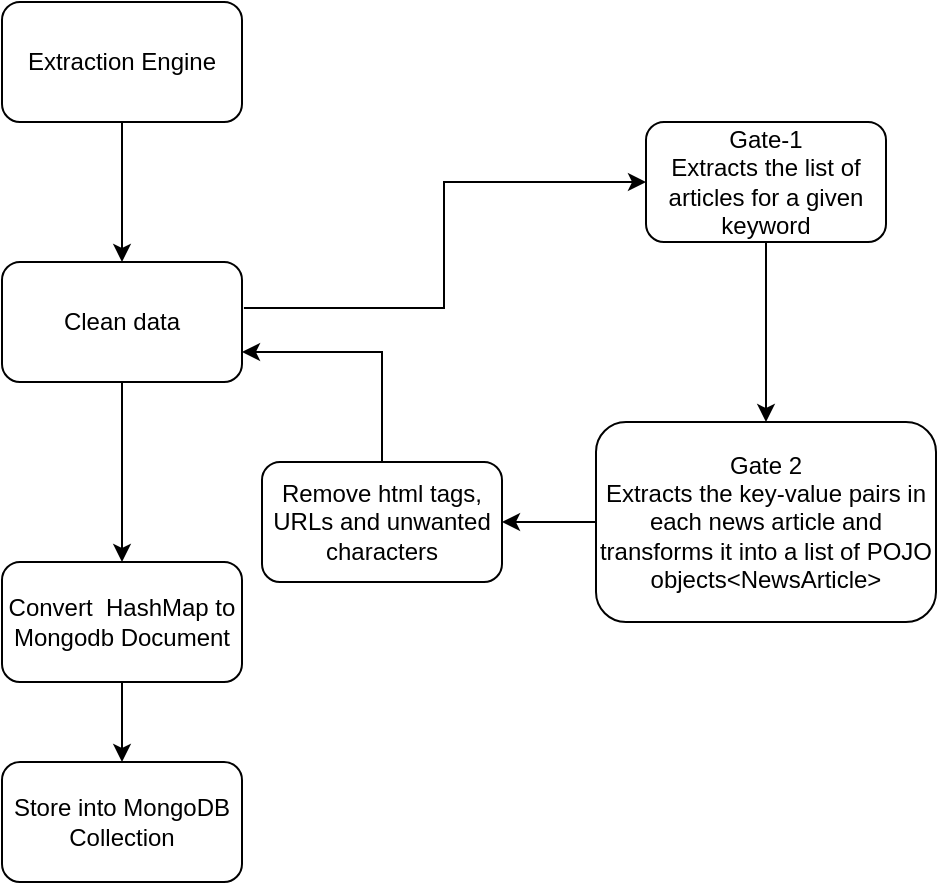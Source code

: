 <mxfile version="20.5.3" type="github">
  <diagram id="C5RBs43oDa-KdzZeNtuy" name="Page-1">
    <mxGraphModel dx="1157" dy="563" grid="1" gridSize="10" guides="1" tooltips="1" connect="1" arrows="1" fold="1" page="1" pageScale="1" pageWidth="827" pageHeight="1169" math="0" shadow="0">
      <root>
        <mxCell id="WIyWlLk6GJQsqaUBKTNV-0" />
        <mxCell id="WIyWlLk6GJQsqaUBKTNV-1" parent="WIyWlLk6GJQsqaUBKTNV-0" />
        <mxCell id="XmdDfnnAerPxbzYNmSJt-3" style="edgeStyle=orthogonalEdgeStyle;rounded=0;orthogonalLoop=1;jettySize=auto;html=1;entryX=0.5;entryY=0;entryDx=0;entryDy=0;" parent="WIyWlLk6GJQsqaUBKTNV-1" source="XmdDfnnAerPxbzYNmSJt-0" target="XmdDfnnAerPxbzYNmSJt-1" edge="1">
          <mxGeometry relative="1" as="geometry" />
        </mxCell>
        <mxCell id="XmdDfnnAerPxbzYNmSJt-0" value="Extraction Engine" style="rounded=1;whiteSpace=wrap;html=1;" parent="WIyWlLk6GJQsqaUBKTNV-1" vertex="1">
          <mxGeometry x="360" y="130" width="120" height="60" as="geometry" />
        </mxCell>
        <mxCell id="XmdDfnnAerPxbzYNmSJt-4" style="edgeStyle=orthogonalEdgeStyle;rounded=0;orthogonalLoop=1;jettySize=auto;html=1;entryX=0.5;entryY=0;entryDx=0;entryDy=0;" parent="WIyWlLk6GJQsqaUBKTNV-1" source="XmdDfnnAerPxbzYNmSJt-1" target="XmdDfnnAerPxbzYNmSJt-2" edge="1">
          <mxGeometry relative="1" as="geometry" />
        </mxCell>
        <mxCell id="XmdDfnnAerPxbzYNmSJt-7" style="edgeStyle=orthogonalEdgeStyle;rounded=0;orthogonalLoop=1;jettySize=auto;html=1;entryX=0;entryY=0.5;entryDx=0;entryDy=0;exitX=1.008;exitY=0.383;exitDx=0;exitDy=0;exitPerimeter=0;" parent="WIyWlLk6GJQsqaUBKTNV-1" source="XmdDfnnAerPxbzYNmSJt-1" target="XmdDfnnAerPxbzYNmSJt-5" edge="1">
          <mxGeometry relative="1" as="geometry">
            <mxPoint x="490" y="280" as="sourcePoint" />
          </mxGeometry>
        </mxCell>
        <mxCell id="XmdDfnnAerPxbzYNmSJt-1" value="Clean data" style="rounded=1;whiteSpace=wrap;html=1;" parent="WIyWlLk6GJQsqaUBKTNV-1" vertex="1">
          <mxGeometry x="360" y="260" width="120" height="60" as="geometry" />
        </mxCell>
        <mxCell id="xGl7Bzw4Ua5EMEcxjFzb-8" style="edgeStyle=orthogonalEdgeStyle;rounded=0;orthogonalLoop=1;jettySize=auto;html=1;startArrow=none;startFill=0;" edge="1" parent="WIyWlLk6GJQsqaUBKTNV-1" source="XmdDfnnAerPxbzYNmSJt-2" target="xGl7Bzw4Ua5EMEcxjFzb-7">
          <mxGeometry relative="1" as="geometry" />
        </mxCell>
        <mxCell id="XmdDfnnAerPxbzYNmSJt-2" value="Convert&amp;nbsp; HashMap to Mongodb Document" style="rounded=1;whiteSpace=wrap;html=1;" parent="WIyWlLk6GJQsqaUBKTNV-1" vertex="1">
          <mxGeometry x="360" y="410" width="120" height="60" as="geometry" />
        </mxCell>
        <mxCell id="XmdDfnnAerPxbzYNmSJt-10" style="edgeStyle=orthogonalEdgeStyle;rounded=0;orthogonalLoop=1;jettySize=auto;html=1;entryX=0.5;entryY=0;entryDx=0;entryDy=0;" parent="WIyWlLk6GJQsqaUBKTNV-1" source="XmdDfnnAerPxbzYNmSJt-5" target="XmdDfnnAerPxbzYNmSJt-6" edge="1">
          <mxGeometry relative="1" as="geometry" />
        </mxCell>
        <mxCell id="XmdDfnnAerPxbzYNmSJt-5" value="Gate-1&lt;br&gt;Extracts the list of articles for a given keyword" style="rounded=1;whiteSpace=wrap;html=1;" parent="WIyWlLk6GJQsqaUBKTNV-1" vertex="1">
          <mxGeometry x="682" y="190" width="120" height="60" as="geometry" />
        </mxCell>
        <mxCell id="xGl7Bzw4Ua5EMEcxjFzb-9" style="edgeStyle=orthogonalEdgeStyle;rounded=0;orthogonalLoop=1;jettySize=auto;html=1;entryX=1;entryY=0.5;entryDx=0;entryDy=0;startArrow=none;startFill=0;" edge="1" parent="WIyWlLk6GJQsqaUBKTNV-1" source="XmdDfnnAerPxbzYNmSJt-6" target="xGl7Bzw4Ua5EMEcxjFzb-0">
          <mxGeometry relative="1" as="geometry" />
        </mxCell>
        <mxCell id="XmdDfnnAerPxbzYNmSJt-6" value="Gate 2&lt;br&gt;Extracts the key-value pairs in each news article and transforms it into a list of POJO objects&amp;lt;NewsArticle&amp;gt;" style="rounded=1;whiteSpace=wrap;html=1;" parent="WIyWlLk6GJQsqaUBKTNV-1" vertex="1">
          <mxGeometry x="657" y="340" width="170" height="100" as="geometry" />
        </mxCell>
        <mxCell id="xGl7Bzw4Ua5EMEcxjFzb-11" style="edgeStyle=orthogonalEdgeStyle;rounded=0;orthogonalLoop=1;jettySize=auto;html=1;entryX=1;entryY=0.75;entryDx=0;entryDy=0;startArrow=none;startFill=0;exitX=0.5;exitY=0;exitDx=0;exitDy=0;" edge="1" parent="WIyWlLk6GJQsqaUBKTNV-1" source="xGl7Bzw4Ua5EMEcxjFzb-0" target="XmdDfnnAerPxbzYNmSJt-1">
          <mxGeometry relative="1" as="geometry">
            <Array as="points">
              <mxPoint x="550" y="305" />
            </Array>
          </mxGeometry>
        </mxCell>
        <mxCell id="xGl7Bzw4Ua5EMEcxjFzb-0" value="Remove html tags, URLs and unwanted characters" style="rounded=1;whiteSpace=wrap;html=1;" vertex="1" parent="WIyWlLk6GJQsqaUBKTNV-1">
          <mxGeometry x="490" y="360" width="120" height="60" as="geometry" />
        </mxCell>
        <mxCell id="xGl7Bzw4Ua5EMEcxjFzb-7" value="Store into MongoDB Collection" style="rounded=1;whiteSpace=wrap;html=1;" vertex="1" parent="WIyWlLk6GJQsqaUBKTNV-1">
          <mxGeometry x="360" y="510" width="120" height="60" as="geometry" />
        </mxCell>
      </root>
    </mxGraphModel>
  </diagram>
</mxfile>
